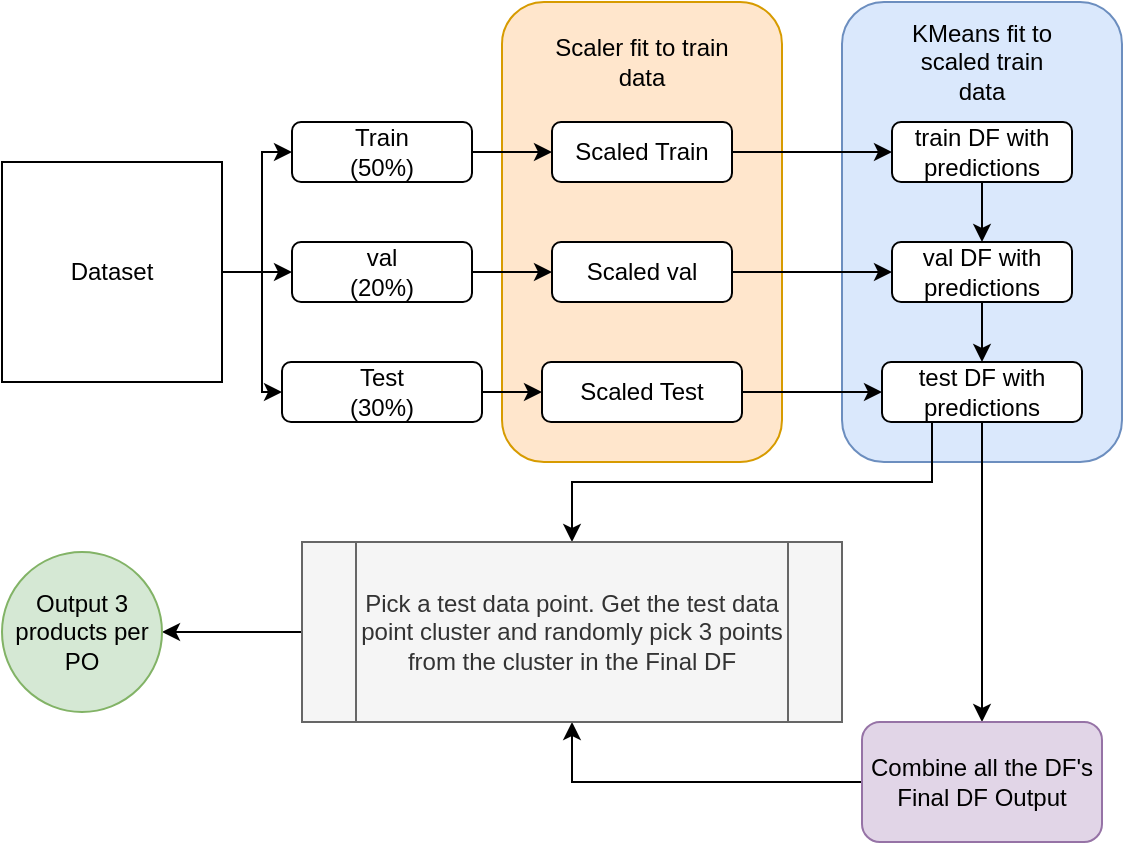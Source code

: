 <mxfile version="14.7.6" type="device"><diagram id="1tJ_A53gLB3MKUujyNOj" name="Page-1"><mxGraphModel dx="1422" dy="820" grid="1" gridSize="10" guides="1" tooltips="1" connect="1" arrows="1" fold="1" page="1" pageScale="1" pageWidth="850" pageHeight="1100" math="0" shadow="0"><root><mxCell id="0"/><mxCell id="1" parent="0"/><mxCell id="zJuvmpKP2DaYiOkKIa3y-20" value="" style="rounded=1;whiteSpace=wrap;html=1;fillColor=#dae8fc;strokeColor=#6c8ebf;" vertex="1" parent="1"><mxGeometry x="560" y="80" width="140" height="230" as="geometry"/></mxCell><mxCell id="zJuvmpKP2DaYiOkKIa3y-18" value="" style="rounded=1;whiteSpace=wrap;html=1;fillColor=#ffe6cc;strokeColor=#d79b00;" vertex="1" parent="1"><mxGeometry x="390" y="80" width="140" height="230" as="geometry"/></mxCell><mxCell id="zJuvmpKP2DaYiOkKIa3y-9" style="edgeStyle=orthogonalEdgeStyle;rounded=0;orthogonalLoop=1;jettySize=auto;html=1;exitX=1;exitY=0.5;exitDx=0;exitDy=0;entryX=0;entryY=0.5;entryDx=0;entryDy=0;" edge="1" parent="1" source="zJuvmpKP2DaYiOkKIa3y-1" target="zJuvmpKP2DaYiOkKIa3y-2"><mxGeometry relative="1" as="geometry"/></mxCell><mxCell id="zJuvmpKP2DaYiOkKIa3y-10" style="edgeStyle=orthogonalEdgeStyle;rounded=0;orthogonalLoop=1;jettySize=auto;html=1;exitX=1;exitY=0.5;exitDx=0;exitDy=0;entryX=0;entryY=0.5;entryDx=0;entryDy=0;" edge="1" parent="1" source="zJuvmpKP2DaYiOkKIa3y-1" target="zJuvmpKP2DaYiOkKIa3y-3"><mxGeometry relative="1" as="geometry"/></mxCell><mxCell id="zJuvmpKP2DaYiOkKIa3y-11" style="edgeStyle=orthogonalEdgeStyle;rounded=0;orthogonalLoop=1;jettySize=auto;html=1;exitX=1;exitY=0.5;exitDx=0;exitDy=0;entryX=0;entryY=0.5;entryDx=0;entryDy=0;" edge="1" parent="1" source="zJuvmpKP2DaYiOkKIa3y-1" target="zJuvmpKP2DaYiOkKIa3y-4"><mxGeometry relative="1" as="geometry"/></mxCell><mxCell id="zJuvmpKP2DaYiOkKIa3y-1" value="Dataset " style="whiteSpace=wrap;html=1;aspect=fixed;" vertex="1" parent="1"><mxGeometry x="140" y="160" width="110" height="110" as="geometry"/></mxCell><mxCell id="zJuvmpKP2DaYiOkKIa3y-13" style="edgeStyle=orthogonalEdgeStyle;rounded=0;orthogonalLoop=1;jettySize=auto;html=1;exitX=1;exitY=0.5;exitDx=0;exitDy=0;entryX=0;entryY=0.5;entryDx=0;entryDy=0;" edge="1" parent="1" source="zJuvmpKP2DaYiOkKIa3y-2" target="zJuvmpKP2DaYiOkKIa3y-5"><mxGeometry relative="1" as="geometry"/></mxCell><mxCell id="zJuvmpKP2DaYiOkKIa3y-2" value="&lt;div&gt;Train&lt;/div&gt;&lt;div&gt;(50%)&lt;br&gt;&lt;/div&gt;" style="rounded=1;whiteSpace=wrap;html=1;" vertex="1" parent="1"><mxGeometry x="285" y="140" width="90" height="30" as="geometry"/></mxCell><mxCell id="zJuvmpKP2DaYiOkKIa3y-14" style="edgeStyle=orthogonalEdgeStyle;rounded=0;orthogonalLoop=1;jettySize=auto;html=1;exitX=1;exitY=0.5;exitDx=0;exitDy=0;entryX=0;entryY=0.5;entryDx=0;entryDy=0;" edge="1" parent="1" source="zJuvmpKP2DaYiOkKIa3y-3" target="zJuvmpKP2DaYiOkKIa3y-6"><mxGeometry relative="1" as="geometry"/></mxCell><mxCell id="zJuvmpKP2DaYiOkKIa3y-3" value="&lt;div&gt;val&lt;br&gt;&lt;/div&gt;&lt;div&gt;(20%)&lt;br&gt;&lt;/div&gt;" style="rounded=1;whiteSpace=wrap;html=1;" vertex="1" parent="1"><mxGeometry x="285" y="200" width="90" height="30" as="geometry"/></mxCell><mxCell id="zJuvmpKP2DaYiOkKIa3y-16" style="edgeStyle=orthogonalEdgeStyle;rounded=0;orthogonalLoop=1;jettySize=auto;html=1;exitX=1;exitY=0.5;exitDx=0;exitDy=0;entryX=0;entryY=0.5;entryDx=0;entryDy=0;" edge="1" parent="1" source="zJuvmpKP2DaYiOkKIa3y-4" target="zJuvmpKP2DaYiOkKIa3y-7"><mxGeometry relative="1" as="geometry"/></mxCell><mxCell id="zJuvmpKP2DaYiOkKIa3y-4" value="Test&lt;br&gt;&lt;div&gt;(30%)&lt;br&gt;&lt;/div&gt;" style="rounded=1;whiteSpace=wrap;html=1;" vertex="1" parent="1"><mxGeometry x="280" y="260" width="100" height="30" as="geometry"/></mxCell><mxCell id="zJuvmpKP2DaYiOkKIa3y-26" style="edgeStyle=orthogonalEdgeStyle;rounded=0;orthogonalLoop=1;jettySize=auto;html=1;exitX=1;exitY=0.5;exitDx=0;exitDy=0;" edge="1" parent="1" source="zJuvmpKP2DaYiOkKIa3y-5" target="zJuvmpKP2DaYiOkKIa3y-21"><mxGeometry relative="1" as="geometry"/></mxCell><mxCell id="zJuvmpKP2DaYiOkKIa3y-5" value="&lt;div&gt;Scaled Train&lt;/div&gt;" style="rounded=1;whiteSpace=wrap;html=1;" vertex="1" parent="1"><mxGeometry x="415" y="140" width="90" height="30" as="geometry"/></mxCell><mxCell id="zJuvmpKP2DaYiOkKIa3y-27" style="edgeStyle=orthogonalEdgeStyle;rounded=0;orthogonalLoop=1;jettySize=auto;html=1;exitX=1;exitY=0.5;exitDx=0;exitDy=0;entryX=0;entryY=0.5;entryDx=0;entryDy=0;" edge="1" parent="1" source="zJuvmpKP2DaYiOkKIa3y-6" target="zJuvmpKP2DaYiOkKIa3y-22"><mxGeometry relative="1" as="geometry"/></mxCell><mxCell id="zJuvmpKP2DaYiOkKIa3y-6" value="&lt;div&gt;Scaled val&lt;br&gt;&lt;/div&gt;" style="rounded=1;whiteSpace=wrap;html=1;" vertex="1" parent="1"><mxGeometry x="415" y="200" width="90" height="30" as="geometry"/></mxCell><mxCell id="zJuvmpKP2DaYiOkKIa3y-28" style="edgeStyle=orthogonalEdgeStyle;rounded=0;orthogonalLoop=1;jettySize=auto;html=1;exitX=1;exitY=0.5;exitDx=0;exitDy=0;entryX=0;entryY=0.5;entryDx=0;entryDy=0;" edge="1" parent="1" source="zJuvmpKP2DaYiOkKIa3y-7" target="zJuvmpKP2DaYiOkKIa3y-23"><mxGeometry relative="1" as="geometry"/></mxCell><mxCell id="zJuvmpKP2DaYiOkKIa3y-7" value="Scaled Test" style="rounded=1;whiteSpace=wrap;html=1;" vertex="1" parent="1"><mxGeometry x="410" y="260" width="100" height="30" as="geometry"/></mxCell><mxCell id="zJuvmpKP2DaYiOkKIa3y-19" value="Scaler fit to train data" style="text;html=1;strokeColor=none;fillColor=none;align=center;verticalAlign=middle;whiteSpace=wrap;rounded=0;" vertex="1" parent="1"><mxGeometry x="415" y="100" width="90" height="20" as="geometry"/></mxCell><mxCell id="zJuvmpKP2DaYiOkKIa3y-29" style="edgeStyle=orthogonalEdgeStyle;rounded=0;orthogonalLoop=1;jettySize=auto;html=1;exitX=0.5;exitY=1;exitDx=0;exitDy=0;" edge="1" parent="1" source="zJuvmpKP2DaYiOkKIa3y-21" target="zJuvmpKP2DaYiOkKIa3y-22"><mxGeometry relative="1" as="geometry"/></mxCell><mxCell id="zJuvmpKP2DaYiOkKIa3y-21" value="train DF with predictions" style="rounded=1;whiteSpace=wrap;html=1;" vertex="1" parent="1"><mxGeometry x="585" y="140" width="90" height="30" as="geometry"/></mxCell><mxCell id="zJuvmpKP2DaYiOkKIa3y-30" style="edgeStyle=orthogonalEdgeStyle;rounded=0;orthogonalLoop=1;jettySize=auto;html=1;exitX=0.5;exitY=1;exitDx=0;exitDy=0;entryX=0.5;entryY=0;entryDx=0;entryDy=0;" edge="1" parent="1" source="zJuvmpKP2DaYiOkKIa3y-22" target="zJuvmpKP2DaYiOkKIa3y-23"><mxGeometry relative="1" as="geometry"/></mxCell><mxCell id="zJuvmpKP2DaYiOkKIa3y-22" value="&lt;div&gt;val DF with predictions&lt;/div&gt;" style="rounded=1;whiteSpace=wrap;html=1;" vertex="1" parent="1"><mxGeometry x="585" y="200" width="90" height="30" as="geometry"/></mxCell><mxCell id="zJuvmpKP2DaYiOkKIa3y-31" style="edgeStyle=orthogonalEdgeStyle;rounded=0;orthogonalLoop=1;jettySize=auto;html=1;exitX=0.5;exitY=1;exitDx=0;exitDy=0;entryX=0.5;entryY=0;entryDx=0;entryDy=0;" edge="1" parent="1" source="zJuvmpKP2DaYiOkKIa3y-23" target="zJuvmpKP2DaYiOkKIa3y-32"><mxGeometry relative="1" as="geometry"><mxPoint x="630" y="350" as="targetPoint"/></mxGeometry></mxCell><mxCell id="zJuvmpKP2DaYiOkKIa3y-34" style="edgeStyle=orthogonalEdgeStyle;rounded=0;orthogonalLoop=1;jettySize=auto;html=1;exitX=0.25;exitY=1;exitDx=0;exitDy=0;entryX=0.5;entryY=0;entryDx=0;entryDy=0;" edge="1" parent="1" source="zJuvmpKP2DaYiOkKIa3y-23" target="zJuvmpKP2DaYiOkKIa3y-33"><mxGeometry relative="1" as="geometry"/></mxCell><mxCell id="zJuvmpKP2DaYiOkKIa3y-23" value="test DF with predictions" style="rounded=1;whiteSpace=wrap;html=1;" vertex="1" parent="1"><mxGeometry x="580" y="260" width="100" height="30" as="geometry"/></mxCell><mxCell id="zJuvmpKP2DaYiOkKIa3y-24" value="KMeans fit to scaled train data" style="text;html=1;strokeColor=none;fillColor=none;align=center;verticalAlign=middle;whiteSpace=wrap;rounded=0;" vertex="1" parent="1"><mxGeometry x="585" y="100" width="90" height="20" as="geometry"/></mxCell><mxCell id="zJuvmpKP2DaYiOkKIa3y-35" style="edgeStyle=orthogonalEdgeStyle;rounded=0;orthogonalLoop=1;jettySize=auto;html=1;exitX=0;exitY=0.5;exitDx=0;exitDy=0;entryX=0.5;entryY=1;entryDx=0;entryDy=0;" edge="1" parent="1" source="zJuvmpKP2DaYiOkKIa3y-32" target="zJuvmpKP2DaYiOkKIa3y-33"><mxGeometry relative="1" as="geometry"/></mxCell><mxCell id="zJuvmpKP2DaYiOkKIa3y-32" value="&lt;div&gt;Combine all the DF's &lt;br&gt;&lt;/div&gt;&lt;div&gt;Final DF Output&lt;br&gt;&lt;/div&gt;" style="rounded=1;whiteSpace=wrap;html=1;fillColor=#e1d5e7;strokeColor=#9673a6;" vertex="1" parent="1"><mxGeometry x="570" y="440" width="120" height="60" as="geometry"/></mxCell><mxCell id="zJuvmpKP2DaYiOkKIa3y-41" style="edgeStyle=orthogonalEdgeStyle;rounded=0;orthogonalLoop=1;jettySize=auto;html=1;exitX=0;exitY=0.5;exitDx=0;exitDy=0;entryX=1;entryY=0.5;entryDx=0;entryDy=0;" edge="1" parent="1" source="zJuvmpKP2DaYiOkKIa3y-33" target="zJuvmpKP2DaYiOkKIa3y-37"><mxGeometry relative="1" as="geometry"/></mxCell><mxCell id="zJuvmpKP2DaYiOkKIa3y-33" value="Pick a test data point. Get the test data point cluster and randomly pick 3 points from the cluster in the Final DF" style="shape=process;whiteSpace=wrap;html=1;backgroundOutline=1;fillColor=#f5f5f5;strokeColor=#666666;fontColor=#333333;" vertex="1" parent="1"><mxGeometry x="290" y="350" width="270" height="90" as="geometry"/></mxCell><mxCell id="zJuvmpKP2DaYiOkKIa3y-37" value="Output 3 products per PO" style="ellipse;whiteSpace=wrap;html=1;aspect=fixed;fillColor=#d5e8d4;strokeColor=#82b366;" vertex="1" parent="1"><mxGeometry x="140" y="355" width="80" height="80" as="geometry"/></mxCell></root></mxGraphModel></diagram></mxfile>